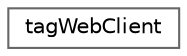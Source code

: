 digraph "类继承关系图"
{
 // LATEX_PDF_SIZE
  bgcolor="transparent";
  edge [fontname=Helvetica,fontsize=10,labelfontname=Helvetica,labelfontsize=10];
  node [fontname=Helvetica,fontsize=10,shape=box,height=0.2,width=0.4];
  rankdir="LR";
  Node0 [id="Node000000",label="tagWebClient",height=0.2,width=0.4,color="grey40", fillcolor="white", style="filled",URL="$structtag_web_client.html",tooltip=" "];
}
